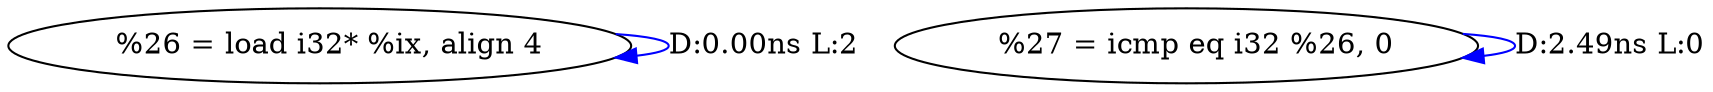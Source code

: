 digraph {
Node0x2cc3140[label="  %26 = load i32* %ix, align 4"];
Node0x2cc3140 -> Node0x2cc3140[label="D:0.00ns L:2",color=blue];
Node0x2cc3220[label="  %27 = icmp eq i32 %26, 0"];
Node0x2cc3220 -> Node0x2cc3220[label="D:2.49ns L:0",color=blue];
}
